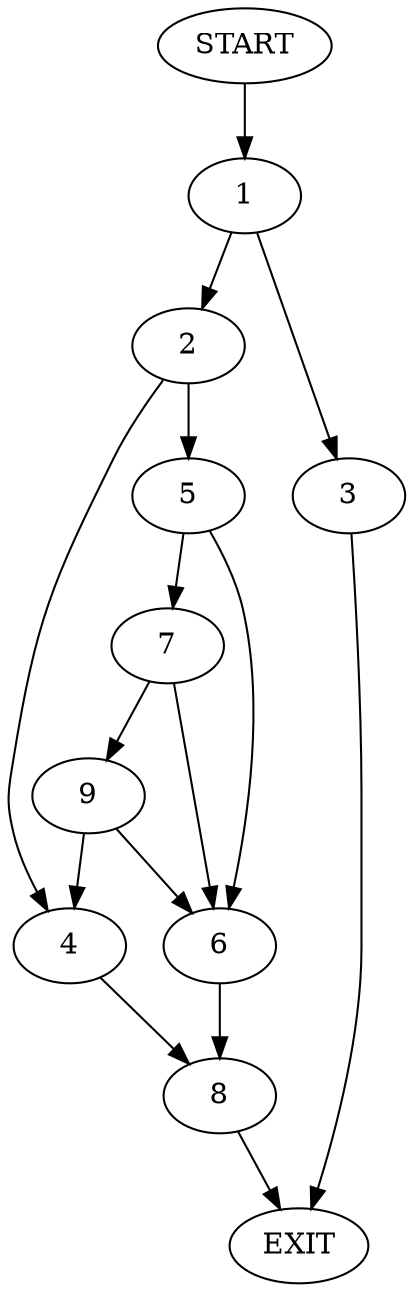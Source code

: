digraph {
0 [label="START"]
10 [label="EXIT"]
0 -> 1
1 -> 2
1 -> 3
3 -> 10
2 -> 4
2 -> 5
5 -> 6
5 -> 7
4 -> 8
6 -> 8
7 -> 9
7 -> 6
9 -> 4
9 -> 6
8 -> 10
}
